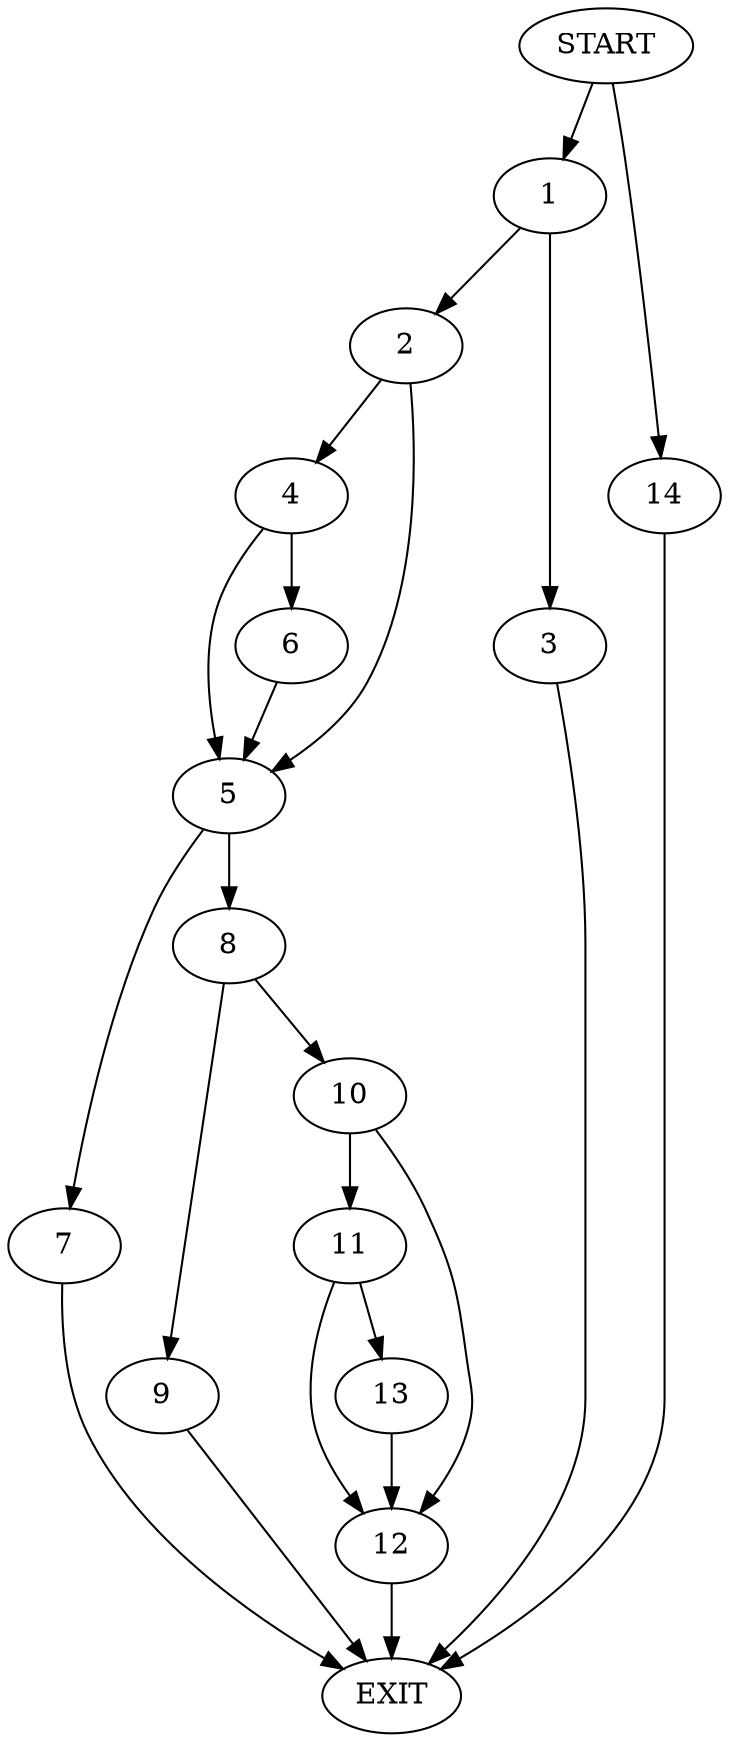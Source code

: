 digraph {
0 [label="START"]
15 [label="EXIT"]
0 -> 1
1 -> 2
1 -> 3
2 -> 4
2 -> 5
3 -> 15
4 -> 6
4 -> 5
5 -> 7
5 -> 8
6 -> 5
7 -> 15
8 -> 9
8 -> 10
9 -> 15
10 -> 11
10 -> 12
12 -> 15
11 -> 13
11 -> 12
13 -> 12
0 -> 14
14 -> 15
}
